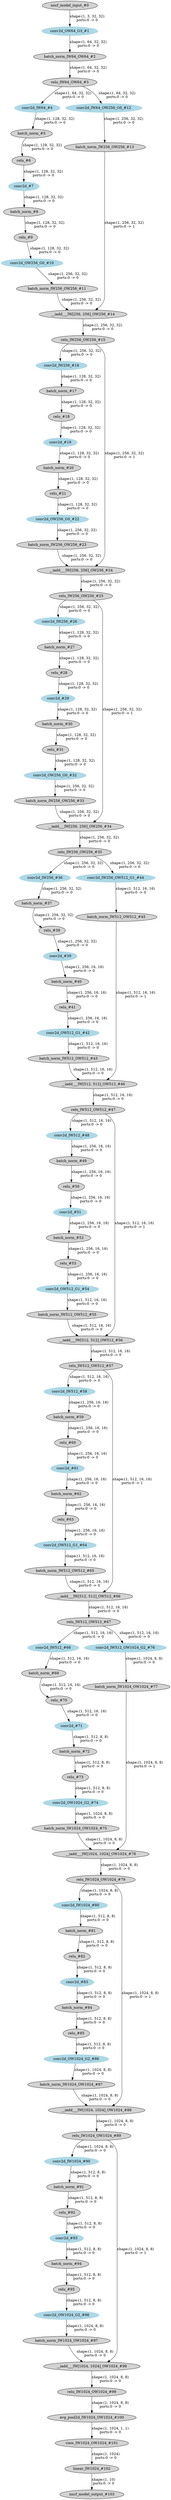 strict digraph  {
"0 /nncf_model_input_0" [id=0, label="nncf_model_input_#0", style=filled, type=nncf_model_input];
"1 ResNeXt/NNCFConv2d[conv1]/conv2d_0" [color=lightblue, id=1, label="conv2d_OW64_G3_#1", style=filled, type=conv2d];
"2 ResNeXt/NNCFBatchNorm2d[bn1]/batch_norm_0" [id=2, label="batch_norm_IW64_OW64_#2", style=filled, type=batch_norm];
"3 ResNeXt/relu_0" [id=3, label="relu_IW64_OW64_#3", style=filled, type=relu];
"4 ResNeXt/Sequential[layer1]/Block[0]/NNCFConv2d[conv1]/conv2d_0" [color=lightblue, id=4, label="conv2d_IW64_#4", style=filled, type=conv2d];
"5 ResNeXt/Sequential[layer1]/Block[0]/NNCFBatchNorm2d[bn1]/batch_norm_0" [id=5, label="batch_norm_#5", style=filled, type=batch_norm];
"6 ResNeXt/Sequential[layer1]/Block[0]/relu_0" [id=6, label="relu_#6", style=filled, type=relu];
"7 ResNeXt/Sequential[layer1]/Block[0]/NNCFConv2d[conv2]/conv2d_0" [color=lightblue, id=7, label="conv2d_#7", style=filled, type=conv2d];
"8 ResNeXt/Sequential[layer1]/Block[0]/NNCFBatchNorm2d[bn2]/batch_norm_0" [id=8, label="batch_norm_#8", style=filled, type=batch_norm];
"9 ResNeXt/Sequential[layer1]/Block[0]/relu_1" [id=9, label="relu_#9", style=filled, type=relu];
"10 ResNeXt/Sequential[layer1]/Block[0]/NNCFConv2d[conv3]/conv2d_0" [color=lightblue, id=10, label="conv2d_OW256_G0_#10", style=filled, type=conv2d];
"11 ResNeXt/Sequential[layer1]/Block[0]/NNCFBatchNorm2d[bn3]/batch_norm_0" [id=11, label="batch_norm_IW256_OW256_#11", style=filled, type=batch_norm];
"12 ResNeXt/Sequential[layer1]/Block[0]/Sequential[shortcut]/NNCFConv2d[0]/conv2d_0" [color=lightblue, id=12, label="conv2d_IW64_OW256_G0_#12", style=filled, type=conv2d];
"13 ResNeXt/Sequential[layer1]/Block[0]/Sequential[shortcut]/NNCFBatchNorm2d[1]/batch_norm_0" [id=13, label="batch_norm_IW256_OW256_#13", style=filled, type=batch_norm];
"14 ResNeXt/Sequential[layer1]/Block[0]/__iadd___0" [id=14, label="__iadd___IW[256, 256]_OW256_#14", style=filled, type=__iadd__];
"15 ResNeXt/Sequential[layer1]/Block[0]/relu_2" [id=15, label="relu_IW256_OW256_#15", style=filled, type=relu];
"16 ResNeXt/Sequential[layer1]/Block[1]/NNCFConv2d[conv1]/conv2d_0" [color=lightblue, id=16, label="conv2d_IW256_#16", style=filled, type=conv2d];
"17 ResNeXt/Sequential[layer1]/Block[1]/NNCFBatchNorm2d[bn1]/batch_norm_0" [id=17, label="batch_norm_#17", style=filled, type=batch_norm];
"18 ResNeXt/Sequential[layer1]/Block[1]/relu_0" [id=18, label="relu_#18", style=filled, type=relu];
"19 ResNeXt/Sequential[layer1]/Block[1]/NNCFConv2d[conv2]/conv2d_0" [color=lightblue, id=19, label="conv2d_#19", style=filled, type=conv2d];
"20 ResNeXt/Sequential[layer1]/Block[1]/NNCFBatchNorm2d[bn2]/batch_norm_0" [id=20, label="batch_norm_#20", style=filled, type=batch_norm];
"21 ResNeXt/Sequential[layer1]/Block[1]/relu_1" [id=21, label="relu_#21", style=filled, type=relu];
"22 ResNeXt/Sequential[layer1]/Block[1]/NNCFConv2d[conv3]/conv2d_0" [color=lightblue, id=22, label="conv2d_OW256_G0_#22", style=filled, type=conv2d];
"23 ResNeXt/Sequential[layer1]/Block[1]/NNCFBatchNorm2d[bn3]/batch_norm_0" [id=23, label="batch_norm_IW256_OW256_#23", style=filled, type=batch_norm];
"24 ResNeXt/Sequential[layer1]/Block[1]/__iadd___0" [id=24, label="__iadd___IW[256, 256]_OW256_#24", style=filled, type=__iadd__];
"25 ResNeXt/Sequential[layer1]/Block[1]/relu_2" [id=25, label="relu_IW256_OW256_#25", style=filled, type=relu];
"26 ResNeXt/Sequential[layer1]/Block[2]/NNCFConv2d[conv1]/conv2d_0" [color=lightblue, id=26, label="conv2d_IW256_#26", style=filled, type=conv2d];
"27 ResNeXt/Sequential[layer1]/Block[2]/NNCFBatchNorm2d[bn1]/batch_norm_0" [id=27, label="batch_norm_#27", style=filled, type=batch_norm];
"28 ResNeXt/Sequential[layer1]/Block[2]/relu_0" [id=28, label="relu_#28", style=filled, type=relu];
"29 ResNeXt/Sequential[layer1]/Block[2]/NNCFConv2d[conv2]/conv2d_0" [color=lightblue, id=29, label="conv2d_#29", style=filled, type=conv2d];
"30 ResNeXt/Sequential[layer1]/Block[2]/NNCFBatchNorm2d[bn2]/batch_norm_0" [id=30, label="batch_norm_#30", style=filled, type=batch_norm];
"31 ResNeXt/Sequential[layer1]/Block[2]/relu_1" [id=31, label="relu_#31", style=filled, type=relu];
"32 ResNeXt/Sequential[layer1]/Block[2]/NNCFConv2d[conv3]/conv2d_0" [color=lightblue, id=32, label="conv2d_OW256_G0_#32", style=filled, type=conv2d];
"33 ResNeXt/Sequential[layer1]/Block[2]/NNCFBatchNorm2d[bn3]/batch_norm_0" [id=33, label="batch_norm_IW256_OW256_#33", style=filled, type=batch_norm];
"34 ResNeXt/Sequential[layer1]/Block[2]/__iadd___0" [id=34, label="__iadd___IW[256, 256]_OW256_#34", style=filled, type=__iadd__];
"35 ResNeXt/Sequential[layer1]/Block[2]/relu_2" [id=35, label="relu_IW256_OW256_#35", style=filled, type=relu];
"36 ResNeXt/Sequential[layer2]/Block[0]/NNCFConv2d[conv1]/conv2d_0" [color=lightblue, id=36, label="conv2d_IW256_#36", style=filled, type=conv2d];
"37 ResNeXt/Sequential[layer2]/Block[0]/NNCFBatchNorm2d[bn1]/batch_norm_0" [id=37, label="batch_norm_#37", style=filled, type=batch_norm];
"38 ResNeXt/Sequential[layer2]/Block[0]/relu_0" [id=38, label="relu_#38", style=filled, type=relu];
"39 ResNeXt/Sequential[layer2]/Block[0]/NNCFConv2d[conv2]/conv2d_0" [color=lightblue, id=39, label="conv2d_#39", style=filled, type=conv2d];
"40 ResNeXt/Sequential[layer2]/Block[0]/NNCFBatchNorm2d[bn2]/batch_norm_0" [id=40, label="batch_norm_#40", style=filled, type=batch_norm];
"41 ResNeXt/Sequential[layer2]/Block[0]/relu_1" [id=41, label="relu_#41", style=filled, type=relu];
"42 ResNeXt/Sequential[layer2]/Block[0]/NNCFConv2d[conv3]/conv2d_0" [color=lightblue, id=42, label="conv2d_OW512_G1_#42", style=filled, type=conv2d];
"43 ResNeXt/Sequential[layer2]/Block[0]/NNCFBatchNorm2d[bn3]/batch_norm_0" [id=43, label="batch_norm_IW512_OW512_#43", style=filled, type=batch_norm];
"44 ResNeXt/Sequential[layer2]/Block[0]/Sequential[shortcut]/NNCFConv2d[0]/conv2d_0" [color=lightblue, id=44, label="conv2d_IW256_OW512_G1_#44", style=filled, type=conv2d];
"45 ResNeXt/Sequential[layer2]/Block[0]/Sequential[shortcut]/NNCFBatchNorm2d[1]/batch_norm_0" [id=45, label="batch_norm_IW512_OW512_#45", style=filled, type=batch_norm];
"46 ResNeXt/Sequential[layer2]/Block[0]/__iadd___0" [id=46, label="__iadd___IW[512, 512]_OW512_#46", style=filled, type=__iadd__];
"47 ResNeXt/Sequential[layer2]/Block[0]/relu_2" [id=47, label="relu_IW512_OW512_#47", style=filled, type=relu];
"48 ResNeXt/Sequential[layer2]/Block[1]/NNCFConv2d[conv1]/conv2d_0" [color=lightblue, id=48, label="conv2d_IW512_#48", style=filled, type=conv2d];
"49 ResNeXt/Sequential[layer2]/Block[1]/NNCFBatchNorm2d[bn1]/batch_norm_0" [id=49, label="batch_norm_#49", style=filled, type=batch_norm];
"50 ResNeXt/Sequential[layer2]/Block[1]/relu_0" [id=50, label="relu_#50", style=filled, type=relu];
"51 ResNeXt/Sequential[layer2]/Block[1]/NNCFConv2d[conv2]/conv2d_0" [color=lightblue, id=51, label="conv2d_#51", style=filled, type=conv2d];
"52 ResNeXt/Sequential[layer2]/Block[1]/NNCFBatchNorm2d[bn2]/batch_norm_0" [id=52, label="batch_norm_#52", style=filled, type=batch_norm];
"53 ResNeXt/Sequential[layer2]/Block[1]/relu_1" [id=53, label="relu_#53", style=filled, type=relu];
"54 ResNeXt/Sequential[layer2]/Block[1]/NNCFConv2d[conv3]/conv2d_0" [color=lightblue, id=54, label="conv2d_OW512_G1_#54", style=filled, type=conv2d];
"55 ResNeXt/Sequential[layer2]/Block[1]/NNCFBatchNorm2d[bn3]/batch_norm_0" [id=55, label="batch_norm_IW512_OW512_#55", style=filled, type=batch_norm];
"56 ResNeXt/Sequential[layer2]/Block[1]/__iadd___0" [id=56, label="__iadd___IW[512, 512]_OW512_#56", style=filled, type=__iadd__];
"57 ResNeXt/Sequential[layer2]/Block[1]/relu_2" [id=57, label="relu_IW512_OW512_#57", style=filled, type=relu];
"58 ResNeXt/Sequential[layer2]/Block[2]/NNCFConv2d[conv1]/conv2d_0" [color=lightblue, id=58, label="conv2d_IW512_#58", style=filled, type=conv2d];
"59 ResNeXt/Sequential[layer2]/Block[2]/NNCFBatchNorm2d[bn1]/batch_norm_0" [id=59, label="batch_norm_#59", style=filled, type=batch_norm];
"60 ResNeXt/Sequential[layer2]/Block[2]/relu_0" [id=60, label="relu_#60", style=filled, type=relu];
"61 ResNeXt/Sequential[layer2]/Block[2]/NNCFConv2d[conv2]/conv2d_0" [color=lightblue, id=61, label="conv2d_#61", style=filled, type=conv2d];
"62 ResNeXt/Sequential[layer2]/Block[2]/NNCFBatchNorm2d[bn2]/batch_norm_0" [id=62, label="batch_norm_#62", style=filled, type=batch_norm];
"63 ResNeXt/Sequential[layer2]/Block[2]/relu_1" [id=63, label="relu_#63", style=filled, type=relu];
"64 ResNeXt/Sequential[layer2]/Block[2]/NNCFConv2d[conv3]/conv2d_0" [color=lightblue, id=64, label="conv2d_OW512_G1_#64", style=filled, type=conv2d];
"65 ResNeXt/Sequential[layer2]/Block[2]/NNCFBatchNorm2d[bn3]/batch_norm_0" [id=65, label="batch_norm_IW512_OW512_#65", style=filled, type=batch_norm];
"66 ResNeXt/Sequential[layer2]/Block[2]/__iadd___0" [id=66, label="__iadd___IW[512, 512]_OW512_#66", style=filled, type=__iadd__];
"67 ResNeXt/Sequential[layer2]/Block[2]/relu_2" [id=67, label="relu_IW512_OW512_#67", style=filled, type=relu];
"68 ResNeXt/Sequential[layer3]/Block[0]/NNCFConv2d[conv1]/conv2d_0" [color=lightblue, id=68, label="conv2d_IW512_#68", style=filled, type=conv2d];
"69 ResNeXt/Sequential[layer3]/Block[0]/NNCFBatchNorm2d[bn1]/batch_norm_0" [id=69, label="batch_norm_#69", style=filled, type=batch_norm];
"70 ResNeXt/Sequential[layer3]/Block[0]/relu_0" [id=70, label="relu_#70", style=filled, type=relu];
"71 ResNeXt/Sequential[layer3]/Block[0]/NNCFConv2d[conv2]/conv2d_0" [color=lightblue, id=71, label="conv2d_#71", style=filled, type=conv2d];
"72 ResNeXt/Sequential[layer3]/Block[0]/NNCFBatchNorm2d[bn2]/batch_norm_0" [id=72, label="batch_norm_#72", style=filled, type=batch_norm];
"73 ResNeXt/Sequential[layer3]/Block[0]/relu_1" [id=73, label="relu_#73", style=filled, type=relu];
"74 ResNeXt/Sequential[layer3]/Block[0]/NNCFConv2d[conv3]/conv2d_0" [color=lightblue, id=74, label="conv2d_OW1024_G2_#74", style=filled, type=conv2d];
"75 ResNeXt/Sequential[layer3]/Block[0]/NNCFBatchNorm2d[bn3]/batch_norm_0" [id=75, label="batch_norm_IW1024_OW1024_#75", style=filled, type=batch_norm];
"76 ResNeXt/Sequential[layer3]/Block[0]/Sequential[shortcut]/NNCFConv2d[0]/conv2d_0" [color=lightblue, id=76, label="conv2d_IW512_OW1024_G2_#76", style=filled, type=conv2d];
"77 ResNeXt/Sequential[layer3]/Block[0]/Sequential[shortcut]/NNCFBatchNorm2d[1]/batch_norm_0" [id=77, label="batch_norm_IW1024_OW1024_#77", style=filled, type=batch_norm];
"78 ResNeXt/Sequential[layer3]/Block[0]/__iadd___0" [id=78, label="__iadd___IW[1024, 1024]_OW1024_#78", style=filled, type=__iadd__];
"79 ResNeXt/Sequential[layer3]/Block[0]/relu_2" [id=79, label="relu_IW1024_OW1024_#79", style=filled, type=relu];
"80 ResNeXt/Sequential[layer3]/Block[1]/NNCFConv2d[conv1]/conv2d_0" [color=lightblue, id=80, label="conv2d_IW1024_#80", style=filled, type=conv2d];
"81 ResNeXt/Sequential[layer3]/Block[1]/NNCFBatchNorm2d[bn1]/batch_norm_0" [id=81, label="batch_norm_#81", style=filled, type=batch_norm];
"82 ResNeXt/Sequential[layer3]/Block[1]/relu_0" [id=82, label="relu_#82", style=filled, type=relu];
"83 ResNeXt/Sequential[layer3]/Block[1]/NNCFConv2d[conv2]/conv2d_0" [color=lightblue, id=83, label="conv2d_#83", style=filled, type=conv2d];
"84 ResNeXt/Sequential[layer3]/Block[1]/NNCFBatchNorm2d[bn2]/batch_norm_0" [id=84, label="batch_norm_#84", style=filled, type=batch_norm];
"85 ResNeXt/Sequential[layer3]/Block[1]/relu_1" [id=85, label="relu_#85", style=filled, type=relu];
"86 ResNeXt/Sequential[layer3]/Block[1]/NNCFConv2d[conv3]/conv2d_0" [color=lightblue, id=86, label="conv2d_OW1024_G2_#86", style=filled, type=conv2d];
"87 ResNeXt/Sequential[layer3]/Block[1]/NNCFBatchNorm2d[bn3]/batch_norm_0" [id=87, label="batch_norm_IW1024_OW1024_#87", style=filled, type=batch_norm];
"88 ResNeXt/Sequential[layer3]/Block[1]/__iadd___0" [id=88, label="__iadd___IW[1024, 1024]_OW1024_#88", style=filled, type=__iadd__];
"89 ResNeXt/Sequential[layer3]/Block[1]/relu_2" [id=89, label="relu_IW1024_OW1024_#89", style=filled, type=relu];
"90 ResNeXt/Sequential[layer3]/Block[2]/NNCFConv2d[conv1]/conv2d_0" [color=lightblue, id=90, label="conv2d_IW1024_#90", style=filled, type=conv2d];
"91 ResNeXt/Sequential[layer3]/Block[2]/NNCFBatchNorm2d[bn1]/batch_norm_0" [id=91, label="batch_norm_#91", style=filled, type=batch_norm];
"92 ResNeXt/Sequential[layer3]/Block[2]/relu_0" [id=92, label="relu_#92", style=filled, type=relu];
"93 ResNeXt/Sequential[layer3]/Block[2]/NNCFConv2d[conv2]/conv2d_0" [color=lightblue, id=93, label="conv2d_#93", style=filled, type=conv2d];
"94 ResNeXt/Sequential[layer3]/Block[2]/NNCFBatchNorm2d[bn2]/batch_norm_0" [id=94, label="batch_norm_#94", style=filled, type=batch_norm];
"95 ResNeXt/Sequential[layer3]/Block[2]/relu_1" [id=95, label="relu_#95", style=filled, type=relu];
"96 ResNeXt/Sequential[layer3]/Block[2]/NNCFConv2d[conv3]/conv2d_0" [color=lightblue, id=96, label="conv2d_OW1024_G2_#96", style=filled, type=conv2d];
"97 ResNeXt/Sequential[layer3]/Block[2]/NNCFBatchNorm2d[bn3]/batch_norm_0" [id=97, label="batch_norm_IW1024_OW1024_#97", style=filled, type=batch_norm];
"98 ResNeXt/Sequential[layer3]/Block[2]/__iadd___0" [id=98, label="__iadd___IW[1024, 1024]_OW1024_#98", style=filled, type=__iadd__];
"99 ResNeXt/Sequential[layer3]/Block[2]/relu_2" [id=99, label="relu_IW1024_OW1024_#99", style=filled, type=relu];
"100 ResNeXt/avg_pool2d_0" [id=100, label="avg_pool2d_IW1024_OW1024_#100", style=filled, type=avg_pool2d];
"101 ResNeXt/view_0" [id=101, label="view_IW1024_OW1024_#101", style=filled, type=view];
"102 ResNeXt/NNCFLinear[linear]/linear_0" [id=102, label="linear_IW1024_#102", style=filled, type=linear];
"103 /nncf_model_output_0" [id=103, label="nncf_model_output_#103", style=filled, type=nncf_model_output];
"0 /nncf_model_input_0" -> "1 ResNeXt/NNCFConv2d[conv1]/conv2d_0"  [label="shape:(1, 3, 32, 32)\nports:0 -> 0", style=solid];
"1 ResNeXt/NNCFConv2d[conv1]/conv2d_0" -> "2 ResNeXt/NNCFBatchNorm2d[bn1]/batch_norm_0"  [label="shape:(1, 64, 32, 32)\nports:0 -> 0", style=solid];
"2 ResNeXt/NNCFBatchNorm2d[bn1]/batch_norm_0" -> "3 ResNeXt/relu_0"  [label="shape:(1, 64, 32, 32)\nports:0 -> 0", style=solid];
"3 ResNeXt/relu_0" -> "4 ResNeXt/Sequential[layer1]/Block[0]/NNCFConv2d[conv1]/conv2d_0"  [label="shape:(1, 64, 32, 32)\nports:0 -> 0", style=solid];
"3 ResNeXt/relu_0" -> "12 ResNeXt/Sequential[layer1]/Block[0]/Sequential[shortcut]/NNCFConv2d[0]/conv2d_0"  [label="shape:(1, 64, 32, 32)\nports:0 -> 0", style=solid];
"4 ResNeXt/Sequential[layer1]/Block[0]/NNCFConv2d[conv1]/conv2d_0" -> "5 ResNeXt/Sequential[layer1]/Block[0]/NNCFBatchNorm2d[bn1]/batch_norm_0"  [label="shape:(1, 128, 32, 32)\nports:0 -> 0", style=solid];
"5 ResNeXt/Sequential[layer1]/Block[0]/NNCFBatchNorm2d[bn1]/batch_norm_0" -> "6 ResNeXt/Sequential[layer1]/Block[0]/relu_0"  [label="shape:(1, 128, 32, 32)\nports:0 -> 0", style=solid];
"6 ResNeXt/Sequential[layer1]/Block[0]/relu_0" -> "7 ResNeXt/Sequential[layer1]/Block[0]/NNCFConv2d[conv2]/conv2d_0"  [label="shape:(1, 128, 32, 32)\nports:0 -> 0", style=solid];
"7 ResNeXt/Sequential[layer1]/Block[0]/NNCFConv2d[conv2]/conv2d_0" -> "8 ResNeXt/Sequential[layer1]/Block[0]/NNCFBatchNorm2d[bn2]/batch_norm_0"  [label="shape:(1, 128, 32, 32)\nports:0 -> 0", style=solid];
"8 ResNeXt/Sequential[layer1]/Block[0]/NNCFBatchNorm2d[bn2]/batch_norm_0" -> "9 ResNeXt/Sequential[layer1]/Block[0]/relu_1"  [label="shape:(1, 128, 32, 32)\nports:0 -> 0", style=solid];
"9 ResNeXt/Sequential[layer1]/Block[0]/relu_1" -> "10 ResNeXt/Sequential[layer1]/Block[0]/NNCFConv2d[conv3]/conv2d_0"  [label="shape:(1, 128, 32, 32)\nports:0 -> 0", style=solid];
"10 ResNeXt/Sequential[layer1]/Block[0]/NNCFConv2d[conv3]/conv2d_0" -> "11 ResNeXt/Sequential[layer1]/Block[0]/NNCFBatchNorm2d[bn3]/batch_norm_0"  [label="shape:(1, 256, 32, 32)\nports:0 -> 0", style=solid];
"11 ResNeXt/Sequential[layer1]/Block[0]/NNCFBatchNorm2d[bn3]/batch_norm_0" -> "14 ResNeXt/Sequential[layer1]/Block[0]/__iadd___0"  [label="shape:(1, 256, 32, 32)\nports:0 -> 0", style=solid];
"12 ResNeXt/Sequential[layer1]/Block[0]/Sequential[shortcut]/NNCFConv2d[0]/conv2d_0" -> "13 ResNeXt/Sequential[layer1]/Block[0]/Sequential[shortcut]/NNCFBatchNorm2d[1]/batch_norm_0"  [label="shape:(1, 256, 32, 32)\nports:0 -> 0", style=solid];
"13 ResNeXt/Sequential[layer1]/Block[0]/Sequential[shortcut]/NNCFBatchNorm2d[1]/batch_norm_0" -> "14 ResNeXt/Sequential[layer1]/Block[0]/__iadd___0"  [label="shape:(1, 256, 32, 32)\nports:0 -> 1", style=solid];
"14 ResNeXt/Sequential[layer1]/Block[0]/__iadd___0" -> "15 ResNeXt/Sequential[layer1]/Block[0]/relu_2"  [label="shape:(1, 256, 32, 32)\nports:0 -> 0", style=solid];
"15 ResNeXt/Sequential[layer1]/Block[0]/relu_2" -> "16 ResNeXt/Sequential[layer1]/Block[1]/NNCFConv2d[conv1]/conv2d_0"  [label="shape:(1, 256, 32, 32)\nports:0 -> 0", style=solid];
"15 ResNeXt/Sequential[layer1]/Block[0]/relu_2" -> "24 ResNeXt/Sequential[layer1]/Block[1]/__iadd___0"  [label="shape:(1, 256, 32, 32)\nports:0 -> 1", style=solid];
"16 ResNeXt/Sequential[layer1]/Block[1]/NNCFConv2d[conv1]/conv2d_0" -> "17 ResNeXt/Sequential[layer1]/Block[1]/NNCFBatchNorm2d[bn1]/batch_norm_0"  [label="shape:(1, 128, 32, 32)\nports:0 -> 0", style=solid];
"17 ResNeXt/Sequential[layer1]/Block[1]/NNCFBatchNorm2d[bn1]/batch_norm_0" -> "18 ResNeXt/Sequential[layer1]/Block[1]/relu_0"  [label="shape:(1, 128, 32, 32)\nports:0 -> 0", style=solid];
"18 ResNeXt/Sequential[layer1]/Block[1]/relu_0" -> "19 ResNeXt/Sequential[layer1]/Block[1]/NNCFConv2d[conv2]/conv2d_0"  [label="shape:(1, 128, 32, 32)\nports:0 -> 0", style=solid];
"19 ResNeXt/Sequential[layer1]/Block[1]/NNCFConv2d[conv2]/conv2d_0" -> "20 ResNeXt/Sequential[layer1]/Block[1]/NNCFBatchNorm2d[bn2]/batch_norm_0"  [label="shape:(1, 128, 32, 32)\nports:0 -> 0", style=solid];
"20 ResNeXt/Sequential[layer1]/Block[1]/NNCFBatchNorm2d[bn2]/batch_norm_0" -> "21 ResNeXt/Sequential[layer1]/Block[1]/relu_1"  [label="shape:(1, 128, 32, 32)\nports:0 -> 0", style=solid];
"21 ResNeXt/Sequential[layer1]/Block[1]/relu_1" -> "22 ResNeXt/Sequential[layer1]/Block[1]/NNCFConv2d[conv3]/conv2d_0"  [label="shape:(1, 128, 32, 32)\nports:0 -> 0", style=solid];
"22 ResNeXt/Sequential[layer1]/Block[1]/NNCFConv2d[conv3]/conv2d_0" -> "23 ResNeXt/Sequential[layer1]/Block[1]/NNCFBatchNorm2d[bn3]/batch_norm_0"  [label="shape:(1, 256, 32, 32)\nports:0 -> 0", style=solid];
"23 ResNeXt/Sequential[layer1]/Block[1]/NNCFBatchNorm2d[bn3]/batch_norm_0" -> "24 ResNeXt/Sequential[layer1]/Block[1]/__iadd___0"  [label="shape:(1, 256, 32, 32)\nports:0 -> 0", style=solid];
"24 ResNeXt/Sequential[layer1]/Block[1]/__iadd___0" -> "25 ResNeXt/Sequential[layer1]/Block[1]/relu_2"  [label="shape:(1, 256, 32, 32)\nports:0 -> 0", style=solid];
"25 ResNeXt/Sequential[layer1]/Block[1]/relu_2" -> "26 ResNeXt/Sequential[layer1]/Block[2]/NNCFConv2d[conv1]/conv2d_0"  [label="shape:(1, 256, 32, 32)\nports:0 -> 0", style=solid];
"25 ResNeXt/Sequential[layer1]/Block[1]/relu_2" -> "34 ResNeXt/Sequential[layer1]/Block[2]/__iadd___0"  [label="shape:(1, 256, 32, 32)\nports:0 -> 1", style=solid];
"26 ResNeXt/Sequential[layer1]/Block[2]/NNCFConv2d[conv1]/conv2d_0" -> "27 ResNeXt/Sequential[layer1]/Block[2]/NNCFBatchNorm2d[bn1]/batch_norm_0"  [label="shape:(1, 128, 32, 32)\nports:0 -> 0", style=solid];
"27 ResNeXt/Sequential[layer1]/Block[2]/NNCFBatchNorm2d[bn1]/batch_norm_0" -> "28 ResNeXt/Sequential[layer1]/Block[2]/relu_0"  [label="shape:(1, 128, 32, 32)\nports:0 -> 0", style=solid];
"28 ResNeXt/Sequential[layer1]/Block[2]/relu_0" -> "29 ResNeXt/Sequential[layer1]/Block[2]/NNCFConv2d[conv2]/conv2d_0"  [label="shape:(1, 128, 32, 32)\nports:0 -> 0", style=solid];
"29 ResNeXt/Sequential[layer1]/Block[2]/NNCFConv2d[conv2]/conv2d_0" -> "30 ResNeXt/Sequential[layer1]/Block[2]/NNCFBatchNorm2d[bn2]/batch_norm_0"  [label="shape:(1, 128, 32, 32)\nports:0 -> 0", style=solid];
"30 ResNeXt/Sequential[layer1]/Block[2]/NNCFBatchNorm2d[bn2]/batch_norm_0" -> "31 ResNeXt/Sequential[layer1]/Block[2]/relu_1"  [label="shape:(1, 128, 32, 32)\nports:0 -> 0", style=solid];
"31 ResNeXt/Sequential[layer1]/Block[2]/relu_1" -> "32 ResNeXt/Sequential[layer1]/Block[2]/NNCFConv2d[conv3]/conv2d_0"  [label="shape:(1, 128, 32, 32)\nports:0 -> 0", style=solid];
"32 ResNeXt/Sequential[layer1]/Block[2]/NNCFConv2d[conv3]/conv2d_0" -> "33 ResNeXt/Sequential[layer1]/Block[2]/NNCFBatchNorm2d[bn3]/batch_norm_0"  [label="shape:(1, 256, 32, 32)\nports:0 -> 0", style=solid];
"33 ResNeXt/Sequential[layer1]/Block[2]/NNCFBatchNorm2d[bn3]/batch_norm_0" -> "34 ResNeXt/Sequential[layer1]/Block[2]/__iadd___0"  [label="shape:(1, 256, 32, 32)\nports:0 -> 0", style=solid];
"34 ResNeXt/Sequential[layer1]/Block[2]/__iadd___0" -> "35 ResNeXt/Sequential[layer1]/Block[2]/relu_2"  [label="shape:(1, 256, 32, 32)\nports:0 -> 0", style=solid];
"35 ResNeXt/Sequential[layer1]/Block[2]/relu_2" -> "36 ResNeXt/Sequential[layer2]/Block[0]/NNCFConv2d[conv1]/conv2d_0"  [label="shape:(1, 256, 32, 32)\nports:0 -> 0", style=solid];
"35 ResNeXt/Sequential[layer1]/Block[2]/relu_2" -> "44 ResNeXt/Sequential[layer2]/Block[0]/Sequential[shortcut]/NNCFConv2d[0]/conv2d_0"  [label="shape:(1, 256, 32, 32)\nports:0 -> 0", style=solid];
"36 ResNeXt/Sequential[layer2]/Block[0]/NNCFConv2d[conv1]/conv2d_0" -> "37 ResNeXt/Sequential[layer2]/Block[0]/NNCFBatchNorm2d[bn1]/batch_norm_0"  [label="shape:(1, 256, 32, 32)\nports:0 -> 0", style=solid];
"37 ResNeXt/Sequential[layer2]/Block[0]/NNCFBatchNorm2d[bn1]/batch_norm_0" -> "38 ResNeXt/Sequential[layer2]/Block[0]/relu_0"  [label="shape:(1, 256, 32, 32)\nports:0 -> 0", style=solid];
"38 ResNeXt/Sequential[layer2]/Block[0]/relu_0" -> "39 ResNeXt/Sequential[layer2]/Block[0]/NNCFConv2d[conv2]/conv2d_0"  [label="shape:(1, 256, 32, 32)\nports:0 -> 0", style=solid];
"39 ResNeXt/Sequential[layer2]/Block[0]/NNCFConv2d[conv2]/conv2d_0" -> "40 ResNeXt/Sequential[layer2]/Block[0]/NNCFBatchNorm2d[bn2]/batch_norm_0"  [label="shape:(1, 256, 16, 16)\nports:0 -> 0", style=solid];
"40 ResNeXt/Sequential[layer2]/Block[0]/NNCFBatchNorm2d[bn2]/batch_norm_0" -> "41 ResNeXt/Sequential[layer2]/Block[0]/relu_1"  [label="shape:(1, 256, 16, 16)\nports:0 -> 0", style=solid];
"41 ResNeXt/Sequential[layer2]/Block[0]/relu_1" -> "42 ResNeXt/Sequential[layer2]/Block[0]/NNCFConv2d[conv3]/conv2d_0"  [label="shape:(1, 256, 16, 16)\nports:0 -> 0", style=solid];
"42 ResNeXt/Sequential[layer2]/Block[0]/NNCFConv2d[conv3]/conv2d_0" -> "43 ResNeXt/Sequential[layer2]/Block[0]/NNCFBatchNorm2d[bn3]/batch_norm_0"  [label="shape:(1, 512, 16, 16)\nports:0 -> 0", style=solid];
"43 ResNeXt/Sequential[layer2]/Block[0]/NNCFBatchNorm2d[bn3]/batch_norm_0" -> "46 ResNeXt/Sequential[layer2]/Block[0]/__iadd___0"  [label="shape:(1, 512, 16, 16)\nports:0 -> 0", style=solid];
"44 ResNeXt/Sequential[layer2]/Block[0]/Sequential[shortcut]/NNCFConv2d[0]/conv2d_0" -> "45 ResNeXt/Sequential[layer2]/Block[0]/Sequential[shortcut]/NNCFBatchNorm2d[1]/batch_norm_0"  [label="shape:(1, 512, 16, 16)\nports:0 -> 0", style=solid];
"45 ResNeXt/Sequential[layer2]/Block[0]/Sequential[shortcut]/NNCFBatchNorm2d[1]/batch_norm_0" -> "46 ResNeXt/Sequential[layer2]/Block[0]/__iadd___0"  [label="shape:(1, 512, 16, 16)\nports:0 -> 1", style=solid];
"46 ResNeXt/Sequential[layer2]/Block[0]/__iadd___0" -> "47 ResNeXt/Sequential[layer2]/Block[0]/relu_2"  [label="shape:(1, 512, 16, 16)\nports:0 -> 0", style=solid];
"47 ResNeXt/Sequential[layer2]/Block[0]/relu_2" -> "48 ResNeXt/Sequential[layer2]/Block[1]/NNCFConv2d[conv1]/conv2d_0"  [label="shape:(1, 512, 16, 16)\nports:0 -> 0", style=solid];
"47 ResNeXt/Sequential[layer2]/Block[0]/relu_2" -> "56 ResNeXt/Sequential[layer2]/Block[1]/__iadd___0"  [label="shape:(1, 512, 16, 16)\nports:0 -> 1", style=solid];
"48 ResNeXt/Sequential[layer2]/Block[1]/NNCFConv2d[conv1]/conv2d_0" -> "49 ResNeXt/Sequential[layer2]/Block[1]/NNCFBatchNorm2d[bn1]/batch_norm_0"  [label="shape:(1, 256, 16, 16)\nports:0 -> 0", style=solid];
"49 ResNeXt/Sequential[layer2]/Block[1]/NNCFBatchNorm2d[bn1]/batch_norm_0" -> "50 ResNeXt/Sequential[layer2]/Block[1]/relu_0"  [label="shape:(1, 256, 16, 16)\nports:0 -> 0", style=solid];
"50 ResNeXt/Sequential[layer2]/Block[1]/relu_0" -> "51 ResNeXt/Sequential[layer2]/Block[1]/NNCFConv2d[conv2]/conv2d_0"  [label="shape:(1, 256, 16, 16)\nports:0 -> 0", style=solid];
"51 ResNeXt/Sequential[layer2]/Block[1]/NNCFConv2d[conv2]/conv2d_0" -> "52 ResNeXt/Sequential[layer2]/Block[1]/NNCFBatchNorm2d[bn2]/batch_norm_0"  [label="shape:(1, 256, 16, 16)\nports:0 -> 0", style=solid];
"52 ResNeXt/Sequential[layer2]/Block[1]/NNCFBatchNorm2d[bn2]/batch_norm_0" -> "53 ResNeXt/Sequential[layer2]/Block[1]/relu_1"  [label="shape:(1, 256, 16, 16)\nports:0 -> 0", style=solid];
"53 ResNeXt/Sequential[layer2]/Block[1]/relu_1" -> "54 ResNeXt/Sequential[layer2]/Block[1]/NNCFConv2d[conv3]/conv2d_0"  [label="shape:(1, 256, 16, 16)\nports:0 -> 0", style=solid];
"54 ResNeXt/Sequential[layer2]/Block[1]/NNCFConv2d[conv3]/conv2d_0" -> "55 ResNeXt/Sequential[layer2]/Block[1]/NNCFBatchNorm2d[bn3]/batch_norm_0"  [label="shape:(1, 512, 16, 16)\nports:0 -> 0", style=solid];
"55 ResNeXt/Sequential[layer2]/Block[1]/NNCFBatchNorm2d[bn3]/batch_norm_0" -> "56 ResNeXt/Sequential[layer2]/Block[1]/__iadd___0"  [label="shape:(1, 512, 16, 16)\nports:0 -> 0", style=solid];
"56 ResNeXt/Sequential[layer2]/Block[1]/__iadd___0" -> "57 ResNeXt/Sequential[layer2]/Block[1]/relu_2"  [label="shape:(1, 512, 16, 16)\nports:0 -> 0", style=solid];
"57 ResNeXt/Sequential[layer2]/Block[1]/relu_2" -> "58 ResNeXt/Sequential[layer2]/Block[2]/NNCFConv2d[conv1]/conv2d_0"  [label="shape:(1, 512, 16, 16)\nports:0 -> 0", style=solid];
"57 ResNeXt/Sequential[layer2]/Block[1]/relu_2" -> "66 ResNeXt/Sequential[layer2]/Block[2]/__iadd___0"  [label="shape:(1, 512, 16, 16)\nports:0 -> 1", style=solid];
"58 ResNeXt/Sequential[layer2]/Block[2]/NNCFConv2d[conv1]/conv2d_0" -> "59 ResNeXt/Sequential[layer2]/Block[2]/NNCFBatchNorm2d[bn1]/batch_norm_0"  [label="shape:(1, 256, 16, 16)\nports:0 -> 0", style=solid];
"59 ResNeXt/Sequential[layer2]/Block[2]/NNCFBatchNorm2d[bn1]/batch_norm_0" -> "60 ResNeXt/Sequential[layer2]/Block[2]/relu_0"  [label="shape:(1, 256, 16, 16)\nports:0 -> 0", style=solid];
"60 ResNeXt/Sequential[layer2]/Block[2]/relu_0" -> "61 ResNeXt/Sequential[layer2]/Block[2]/NNCFConv2d[conv2]/conv2d_0"  [label="shape:(1, 256, 16, 16)\nports:0 -> 0", style=solid];
"61 ResNeXt/Sequential[layer2]/Block[2]/NNCFConv2d[conv2]/conv2d_0" -> "62 ResNeXt/Sequential[layer2]/Block[2]/NNCFBatchNorm2d[bn2]/batch_norm_0"  [label="shape:(1, 256, 16, 16)\nports:0 -> 0", style=solid];
"62 ResNeXt/Sequential[layer2]/Block[2]/NNCFBatchNorm2d[bn2]/batch_norm_0" -> "63 ResNeXt/Sequential[layer2]/Block[2]/relu_1"  [label="shape:(1, 256, 16, 16)\nports:0 -> 0", style=solid];
"63 ResNeXt/Sequential[layer2]/Block[2]/relu_1" -> "64 ResNeXt/Sequential[layer2]/Block[2]/NNCFConv2d[conv3]/conv2d_0"  [label="shape:(1, 256, 16, 16)\nports:0 -> 0", style=solid];
"64 ResNeXt/Sequential[layer2]/Block[2]/NNCFConv2d[conv3]/conv2d_0" -> "65 ResNeXt/Sequential[layer2]/Block[2]/NNCFBatchNorm2d[bn3]/batch_norm_0"  [label="shape:(1, 512, 16, 16)\nports:0 -> 0", style=solid];
"65 ResNeXt/Sequential[layer2]/Block[2]/NNCFBatchNorm2d[bn3]/batch_norm_0" -> "66 ResNeXt/Sequential[layer2]/Block[2]/__iadd___0"  [label="shape:(1, 512, 16, 16)\nports:0 -> 0", style=solid];
"66 ResNeXt/Sequential[layer2]/Block[2]/__iadd___0" -> "67 ResNeXt/Sequential[layer2]/Block[2]/relu_2"  [label="shape:(1, 512, 16, 16)\nports:0 -> 0", style=solid];
"67 ResNeXt/Sequential[layer2]/Block[2]/relu_2" -> "68 ResNeXt/Sequential[layer3]/Block[0]/NNCFConv2d[conv1]/conv2d_0"  [label="shape:(1, 512, 16, 16)\nports:0 -> 0", style=solid];
"67 ResNeXt/Sequential[layer2]/Block[2]/relu_2" -> "76 ResNeXt/Sequential[layer3]/Block[0]/Sequential[shortcut]/NNCFConv2d[0]/conv2d_0"  [label="shape:(1, 512, 16, 16)\nports:0 -> 0", style=solid];
"68 ResNeXt/Sequential[layer3]/Block[0]/NNCFConv2d[conv1]/conv2d_0" -> "69 ResNeXt/Sequential[layer3]/Block[0]/NNCFBatchNorm2d[bn1]/batch_norm_0"  [label="shape:(1, 512, 16, 16)\nports:0 -> 0", style=solid];
"69 ResNeXt/Sequential[layer3]/Block[0]/NNCFBatchNorm2d[bn1]/batch_norm_0" -> "70 ResNeXt/Sequential[layer3]/Block[0]/relu_0"  [label="shape:(1, 512, 16, 16)\nports:0 -> 0", style=solid];
"70 ResNeXt/Sequential[layer3]/Block[0]/relu_0" -> "71 ResNeXt/Sequential[layer3]/Block[0]/NNCFConv2d[conv2]/conv2d_0"  [label="shape:(1, 512, 16, 16)\nports:0 -> 0", style=solid];
"71 ResNeXt/Sequential[layer3]/Block[0]/NNCFConv2d[conv2]/conv2d_0" -> "72 ResNeXt/Sequential[layer3]/Block[0]/NNCFBatchNorm2d[bn2]/batch_norm_0"  [label="shape:(1, 512, 8, 8)\nports:0 -> 0", style=solid];
"72 ResNeXt/Sequential[layer3]/Block[0]/NNCFBatchNorm2d[bn2]/batch_norm_0" -> "73 ResNeXt/Sequential[layer3]/Block[0]/relu_1"  [label="shape:(1, 512, 8, 8)\nports:0 -> 0", style=solid];
"73 ResNeXt/Sequential[layer3]/Block[0]/relu_1" -> "74 ResNeXt/Sequential[layer3]/Block[0]/NNCFConv2d[conv3]/conv2d_0"  [label="shape:(1, 512, 8, 8)\nports:0 -> 0", style=solid];
"74 ResNeXt/Sequential[layer3]/Block[0]/NNCFConv2d[conv3]/conv2d_0" -> "75 ResNeXt/Sequential[layer3]/Block[0]/NNCFBatchNorm2d[bn3]/batch_norm_0"  [label="shape:(1, 1024, 8, 8)\nports:0 -> 0", style=solid];
"75 ResNeXt/Sequential[layer3]/Block[0]/NNCFBatchNorm2d[bn3]/batch_norm_0" -> "78 ResNeXt/Sequential[layer3]/Block[0]/__iadd___0"  [label="shape:(1, 1024, 8, 8)\nports:0 -> 0", style=solid];
"76 ResNeXt/Sequential[layer3]/Block[0]/Sequential[shortcut]/NNCFConv2d[0]/conv2d_0" -> "77 ResNeXt/Sequential[layer3]/Block[0]/Sequential[shortcut]/NNCFBatchNorm2d[1]/batch_norm_0"  [label="shape:(1, 1024, 8, 8)\nports:0 -> 0", style=solid];
"77 ResNeXt/Sequential[layer3]/Block[0]/Sequential[shortcut]/NNCFBatchNorm2d[1]/batch_norm_0" -> "78 ResNeXt/Sequential[layer3]/Block[0]/__iadd___0"  [label="shape:(1, 1024, 8, 8)\nports:0 -> 1", style=solid];
"78 ResNeXt/Sequential[layer3]/Block[0]/__iadd___0" -> "79 ResNeXt/Sequential[layer3]/Block[0]/relu_2"  [label="shape:(1, 1024, 8, 8)\nports:0 -> 0", style=solid];
"79 ResNeXt/Sequential[layer3]/Block[0]/relu_2" -> "80 ResNeXt/Sequential[layer3]/Block[1]/NNCFConv2d[conv1]/conv2d_0"  [label="shape:(1, 1024, 8, 8)\nports:0 -> 0", style=solid];
"79 ResNeXt/Sequential[layer3]/Block[0]/relu_2" -> "88 ResNeXt/Sequential[layer3]/Block[1]/__iadd___0"  [label="shape:(1, 1024, 8, 8)\nports:0 -> 1", style=solid];
"80 ResNeXt/Sequential[layer3]/Block[1]/NNCFConv2d[conv1]/conv2d_0" -> "81 ResNeXt/Sequential[layer3]/Block[1]/NNCFBatchNorm2d[bn1]/batch_norm_0"  [label="shape:(1, 512, 8, 8)\nports:0 -> 0", style=solid];
"81 ResNeXt/Sequential[layer3]/Block[1]/NNCFBatchNorm2d[bn1]/batch_norm_0" -> "82 ResNeXt/Sequential[layer3]/Block[1]/relu_0"  [label="shape:(1, 512, 8, 8)\nports:0 -> 0", style=solid];
"82 ResNeXt/Sequential[layer3]/Block[1]/relu_0" -> "83 ResNeXt/Sequential[layer3]/Block[1]/NNCFConv2d[conv2]/conv2d_0"  [label="shape:(1, 512, 8, 8)\nports:0 -> 0", style=solid];
"83 ResNeXt/Sequential[layer3]/Block[1]/NNCFConv2d[conv2]/conv2d_0" -> "84 ResNeXt/Sequential[layer3]/Block[1]/NNCFBatchNorm2d[bn2]/batch_norm_0"  [label="shape:(1, 512, 8, 8)\nports:0 -> 0", style=solid];
"84 ResNeXt/Sequential[layer3]/Block[1]/NNCFBatchNorm2d[bn2]/batch_norm_0" -> "85 ResNeXt/Sequential[layer3]/Block[1]/relu_1"  [label="shape:(1, 512, 8, 8)\nports:0 -> 0", style=solid];
"85 ResNeXt/Sequential[layer3]/Block[1]/relu_1" -> "86 ResNeXt/Sequential[layer3]/Block[1]/NNCFConv2d[conv3]/conv2d_0"  [label="shape:(1, 512, 8, 8)\nports:0 -> 0", style=solid];
"86 ResNeXt/Sequential[layer3]/Block[1]/NNCFConv2d[conv3]/conv2d_0" -> "87 ResNeXt/Sequential[layer3]/Block[1]/NNCFBatchNorm2d[bn3]/batch_norm_0"  [label="shape:(1, 1024, 8, 8)\nports:0 -> 0", style=solid];
"87 ResNeXt/Sequential[layer3]/Block[1]/NNCFBatchNorm2d[bn3]/batch_norm_0" -> "88 ResNeXt/Sequential[layer3]/Block[1]/__iadd___0"  [label="shape:(1, 1024, 8, 8)\nports:0 -> 0", style=solid];
"88 ResNeXt/Sequential[layer3]/Block[1]/__iadd___0" -> "89 ResNeXt/Sequential[layer3]/Block[1]/relu_2"  [label="shape:(1, 1024, 8, 8)\nports:0 -> 0", style=solid];
"89 ResNeXt/Sequential[layer3]/Block[1]/relu_2" -> "90 ResNeXt/Sequential[layer3]/Block[2]/NNCFConv2d[conv1]/conv2d_0"  [label="shape:(1, 1024, 8, 8)\nports:0 -> 0", style=solid];
"89 ResNeXt/Sequential[layer3]/Block[1]/relu_2" -> "98 ResNeXt/Sequential[layer3]/Block[2]/__iadd___0"  [label="shape:(1, 1024, 8, 8)\nports:0 -> 1", style=solid];
"90 ResNeXt/Sequential[layer3]/Block[2]/NNCFConv2d[conv1]/conv2d_0" -> "91 ResNeXt/Sequential[layer3]/Block[2]/NNCFBatchNorm2d[bn1]/batch_norm_0"  [label="shape:(1, 512, 8, 8)\nports:0 -> 0", style=solid];
"91 ResNeXt/Sequential[layer3]/Block[2]/NNCFBatchNorm2d[bn1]/batch_norm_0" -> "92 ResNeXt/Sequential[layer3]/Block[2]/relu_0"  [label="shape:(1, 512, 8, 8)\nports:0 -> 0", style=solid];
"92 ResNeXt/Sequential[layer3]/Block[2]/relu_0" -> "93 ResNeXt/Sequential[layer3]/Block[2]/NNCFConv2d[conv2]/conv2d_0"  [label="shape:(1, 512, 8, 8)\nports:0 -> 0", style=solid];
"93 ResNeXt/Sequential[layer3]/Block[2]/NNCFConv2d[conv2]/conv2d_0" -> "94 ResNeXt/Sequential[layer3]/Block[2]/NNCFBatchNorm2d[bn2]/batch_norm_0"  [label="shape:(1, 512, 8, 8)\nports:0 -> 0", style=solid];
"94 ResNeXt/Sequential[layer3]/Block[2]/NNCFBatchNorm2d[bn2]/batch_norm_0" -> "95 ResNeXt/Sequential[layer3]/Block[2]/relu_1"  [label="shape:(1, 512, 8, 8)\nports:0 -> 0", style=solid];
"95 ResNeXt/Sequential[layer3]/Block[2]/relu_1" -> "96 ResNeXt/Sequential[layer3]/Block[2]/NNCFConv2d[conv3]/conv2d_0"  [label="shape:(1, 512, 8, 8)\nports:0 -> 0", style=solid];
"96 ResNeXt/Sequential[layer3]/Block[2]/NNCFConv2d[conv3]/conv2d_0" -> "97 ResNeXt/Sequential[layer3]/Block[2]/NNCFBatchNorm2d[bn3]/batch_norm_0"  [label="shape:(1, 1024, 8, 8)\nports:0 -> 0", style=solid];
"97 ResNeXt/Sequential[layer3]/Block[2]/NNCFBatchNorm2d[bn3]/batch_norm_0" -> "98 ResNeXt/Sequential[layer3]/Block[2]/__iadd___0"  [label="shape:(1, 1024, 8, 8)\nports:0 -> 0", style=solid];
"98 ResNeXt/Sequential[layer3]/Block[2]/__iadd___0" -> "99 ResNeXt/Sequential[layer3]/Block[2]/relu_2"  [label="shape:(1, 1024, 8, 8)\nports:0 -> 0", style=solid];
"99 ResNeXt/Sequential[layer3]/Block[2]/relu_2" -> "100 ResNeXt/avg_pool2d_0"  [label="shape:(1, 1024, 8, 8)\nports:0 -> 0", style=solid];
"100 ResNeXt/avg_pool2d_0" -> "101 ResNeXt/view_0"  [label="shape:(1, 1024, 1, 1)\nports:0 -> 0", style=solid];
"101 ResNeXt/view_0" -> "102 ResNeXt/NNCFLinear[linear]/linear_0"  [label="shape:(1, 1024)\nports:0 -> 0", style=solid];
"102 ResNeXt/NNCFLinear[linear]/linear_0" -> "103 /nncf_model_output_0"  [label="shape:(1, 10)\nports:0 -> 0", style=solid];
}
